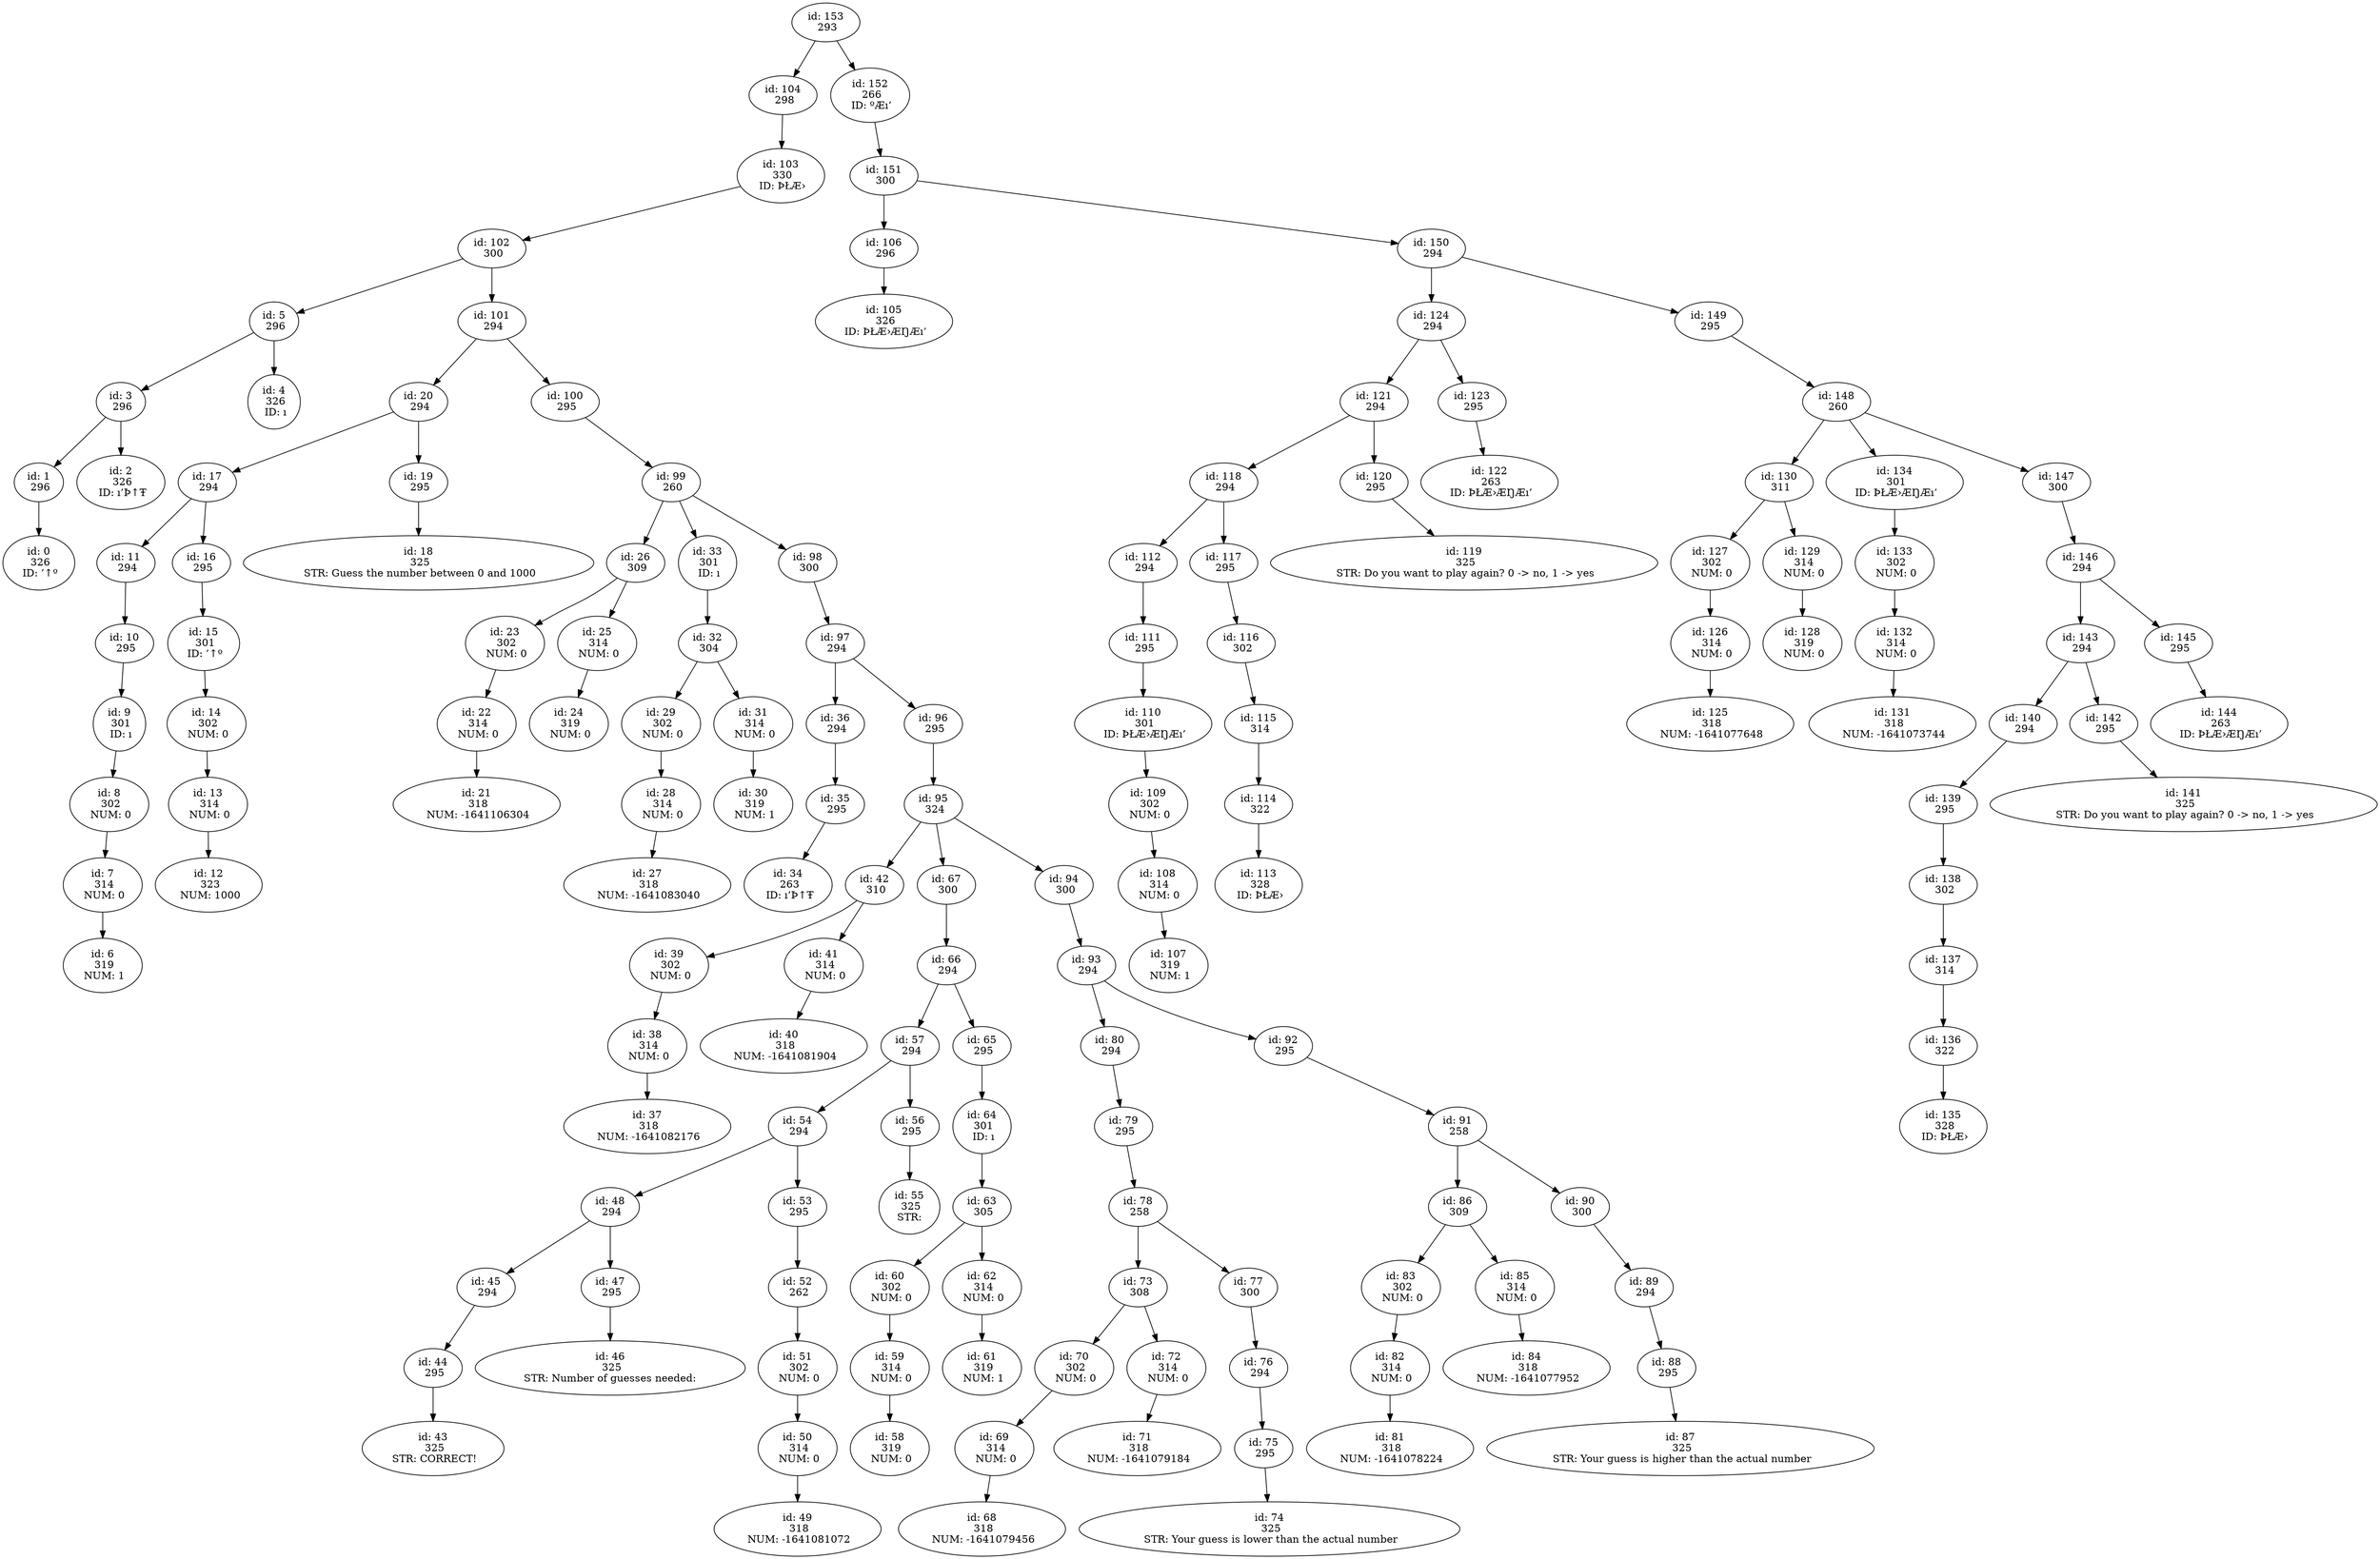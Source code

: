 digraph ast {
n153 [label="id: 153
 293"];
n153 -> n104;
n104 [label="id: 104
 298"];
n104 -> n103;
n103 [label="id: 103
 330
 ID: ÞŁÆ›"];
n103 -> n102;
n102 [label="id: 102
 300"];
n102 -> n5;
n5 [label="id: 5
 296"];
n5 -> n3;
n3 [label="id: 3
 296"];
n3 -> n1;
n1 [label="id: 1
 296"];
n1 -> n0;
n0 [label="id: 0
 326
 ID: ’↑º"];
n3 -> n2;
n2 [label="id: 2
 326
 ID: ı’Þ↑Ŧ"];
n5 -> n4;
n4 [label="id: 4
 326
 ID: ı"];
n102 -> n101;
n101 [label="id: 101
 294"];
n101 -> n20;
n20 [label="id: 20
 294"];
n20 -> n17;
n17 [label="id: 17
 294"];
n17 -> n11;
n11 [label="id: 11
 294"];
n11 -> n10;
n10 [label="id: 10
 295"];
n10 -> n9;
n9 [label="id: 9
 301
 ID: ı"];
n9 -> n8;
n8 [label="id: 8
 302
 NUM: 0"];
n8 -> n7;
n7 [label="id: 7
 314
 NUM: 0"];
n7 -> n6;
n6 [label="id: 6
 319
 NUM: 1"];
n17 -> n16;
n16 [label="id: 16
 295"];
n16 -> n15;
n15 [label="id: 15
 301
 ID: ’↑º"];
n15 -> n14;
n14 [label="id: 14
 302
 NUM: 0"];
n14 -> n13;
n13 [label="id: 13
 314
 NUM: 0"];
n13 -> n12;
n12 [label="id: 12
 323
 NUM: 1000"];
n20 -> n19;
n19 [label="id: 19
 295"];
n19 -> n18;
n18 [label="id: 18
 325
 STR: Guess the number between 0 and 1000
"];
n101 -> n100;
n100 [label="id: 100
 295"];
n100 -> n99;
n99 [label="id: 99
 260"];
n99 -> n26;
n26 [label="id: 26
 309"];
n26 -> n23;
n23 [label="id: 23
 302
 NUM: 0"];
n23 -> n22;
n22 [label="id: 22
 314
 NUM: 0"];
n22 -> n21;
n21 [label="id: 21
 318
 NUM: -1641106304"];
n26 -> n25;
n25 [label="id: 25
 314
 NUM: 0"];
n25 -> n24;
n24 [label="id: 24
 319
 NUM: 0"];
n99 -> n33;
n33 [label="id: 33
 301
 ID: ı"];
n33 -> n32;
n32 [label="id: 32
 304"];
n32 -> n29;
n29 [label="id: 29
 302
 NUM: 0"];
n29 -> n28;
n28 [label="id: 28
 314
 NUM: 0"];
n28 -> n27;
n27 [label="id: 27
 318
 NUM: -1641083040"];
n32 -> n31;
n31 [label="id: 31
 314
 NUM: 0"];
n31 -> n30;
n30 [label="id: 30
 319
 NUM: 1"];
n99 -> n98;
n98 [label="id: 98
 300"];
n98 -> n97;
n97 [label="id: 97
 294"];
n97 -> n36;
n36 [label="id: 36
 294"];
n36 -> n35;
n35 [label="id: 35
 295"];
n35 -> n34;
n34 [label="id: 34
 263
 ID: ı’Þ↑Ŧ"];
n97 -> n96;
n96 [label="id: 96
 295"];
n96 -> n95;
n95 [label="id: 95
 324"];
n95 -> n42;
n42 [label="id: 42
 310"];
n42 -> n39;
n39 [label="id: 39
 302
 NUM: 0"];
n39 -> n38;
n38 [label="id: 38
 314
 NUM: 0"];
n38 -> n37;
n37 [label="id: 37
 318
 NUM: -1641082176"];
n42 -> n41;
n41 [label="id: 41
 314
 NUM: 0"];
n41 -> n40;
n40 [label="id: 40
 318
 NUM: -1641081904"];
n95 -> n67;
n67 [label="id: 67
 300"];
n67 -> n66;
n66 [label="id: 66
 294"];
n66 -> n57;
n57 [label="id: 57
 294"];
n57 -> n54;
n54 [label="id: 54
 294"];
n54 -> n48;
n48 [label="id: 48
 294"];
n48 -> n45;
n45 [label="id: 45
 294"];
n45 -> n44;
n44 [label="id: 44
 295"];
n44 -> n43;
n43 [label="id: 43
 325
 STR: CORRECT!
"];
n48 -> n47;
n47 [label="id: 47
 295"];
n47 -> n46;
n46 [label="id: 46
 325
 STR: Number of guesses needed: "];
n54 -> n53;
n53 [label="id: 53
 295"];
n53 -> n52;
n52 [label="id: 52
 262"];
n52 -> n51;
n51 [label="id: 51
 302
 NUM: 0"];
n51 -> n50;
n50 [label="id: 50
 314
 NUM: 0"];
n50 -> n49;
n49 [label="id: 49
 318
 NUM: -1641081072"];
n57 -> n56;
n56 [label="id: 56
 295"];
n56 -> n55;
n55 [label="id: 55
 325
 STR: 
"];
n66 -> n65;
n65 [label="id: 65
 295"];
n65 -> n64;
n64 [label="id: 64
 301
 ID: ı"];
n64 -> n63;
n63 [label="id: 63
 305"];
n63 -> n60;
n60 [label="id: 60
 302
 NUM: 0"];
n60 -> n59;
n59 [label="id: 59
 314
 NUM: 0"];
n59 -> n58;
n58 [label="id: 58
 319
 NUM: 0"];
n63 -> n62;
n62 [label="id: 62
 314
 NUM: 0"];
n62 -> n61;
n61 [label="id: 61
 319
 NUM: 1"];
n95 -> n94;
n94 [label="id: 94
 300"];
n94 -> n93;
n93 [label="id: 93
 294"];
n93 -> n80;
n80 [label="id: 80
 294"];
n80 -> n79;
n79 [label="id: 79
 295"];
n79 -> n78;
n78 [label="id: 78
 258"];
n78 -> n73;
n73 [label="id: 73
 308"];
n73 -> n70;
n70 [label="id: 70
 302
 NUM: 0"];
n70 -> n69;
n69 [label="id: 69
 314
 NUM: 0"];
n69 -> n68;
n68 [label="id: 68
 318
 NUM: -1641079456"];
n73 -> n72;
n72 [label="id: 72
 314
 NUM: 0"];
n72 -> n71;
n71 [label="id: 71
 318
 NUM: -1641079184"];
n78 -> n77;
n77 [label="id: 77
 300"];
n77 -> n76;
n76 [label="id: 76
 294"];
n76 -> n75;
n75 [label="id: 75
 295"];
n75 -> n74;
n74 [label="id: 74
 325
 STR: Your guess is lower than the actual number
"];
n93 -> n92;
n92 [label="id: 92
 295"];
n92 -> n91;
n91 [label="id: 91
 258"];
n91 -> n86;
n86 [label="id: 86
 309"];
n86 -> n83;
n83 [label="id: 83
 302
 NUM: 0"];
n83 -> n82;
n82 [label="id: 82
 314
 NUM: 0"];
n82 -> n81;
n81 [label="id: 81
 318
 NUM: -1641078224"];
n86 -> n85;
n85 [label="id: 85
 314
 NUM: 0"];
n85 -> n84;
n84 [label="id: 84
 318
 NUM: -1641077952"];
n91 -> n90;
n90 [label="id: 90
 300"];
n90 -> n89;
n89 [label="id: 89
 294"];
n89 -> n88;
n88 [label="id: 88
 295"];
n88 -> n87;
n87 [label="id: 87
 325
 STR: Your guess is higher than the actual number
"];
n153 -> n152;
n152 [label="id: 152
 266
 ID: ºÆı’"];
n152 -> n151;
n151 [label="id: 151
 300"];
n151 -> n106;
n106 [label="id: 106
 296"];
n106 -> n105;
n105 [label="id: 105
 326
 ID: ÞŁÆ›ÆŊÆı’"];
n151 -> n150;
n150 [label="id: 150
 294"];
n150 -> n124;
n124 [label="id: 124
 294"];
n124 -> n121;
n121 [label="id: 121
 294"];
n121 -> n118;
n118 [label="id: 118
 294"];
n118 -> n112;
n112 [label="id: 112
 294"];
n112 -> n111;
n111 [label="id: 111
 295"];
n111 -> n110;
n110 [label="id: 110
 301
 ID: ÞŁÆ›ÆŊÆı’"];
n110 -> n109;
n109 [label="id: 109
 302
 NUM: 0"];
n109 -> n108;
n108 [label="id: 108
 314
 NUM: 0"];
n108 -> n107;
n107 [label="id: 107
 319
 NUM: 1"];
n118 -> n117;
n117 [label="id: 117
 295"];
n117 -> n116;
n116 [label="id: 116
 302"];
n116 -> n115;
n115 [label="id: 115
 314"];
n115 -> n114;
n114 [label="id: 114
 322"];
n114 -> n113;
n113 [label="id: 113
 328
 ID: ÞŁÆ›"];
n121 -> n120;
n120 [label="id: 120
 295"];
n120 -> n119;
n119 [label="id: 119
 325
 STR: Do you want to play again? 0 -> no, 1 -> yes
"];
n124 -> n123;
n123 [label="id: 123
 295"];
n123 -> n122;
n122 [label="id: 122
 263
 ID: ÞŁÆ›ÆŊÆı’"];
n150 -> n149;
n149 [label="id: 149
 295"];
n149 -> n148;
n148 [label="id: 148
 260"];
n148 -> n130;
n130 [label="id: 130
 311"];
n130 -> n127;
n127 [label="id: 127
 302
 NUM: 0"];
n127 -> n126;
n126 [label="id: 126
 314
 NUM: 0"];
n126 -> n125;
n125 [label="id: 125
 318
 NUM: -1641077648"];
n130 -> n129;
n129 [label="id: 129
 314
 NUM: 0"];
n129 -> n128;
n128 [label="id: 128
 319
 NUM: 0"];
n148 -> n134;
n134 [label="id: 134
 301
 ID: ÞŁÆ›ÆŊÆı’"];
n134 -> n133;
n133 [label="id: 133
 302
 NUM: 0"];
n133 -> n132;
n132 [label="id: 132
 314
 NUM: 0"];
n132 -> n131;
n131 [label="id: 131
 318
 NUM: -1641073744"];
n148 -> n147;
n147 [label="id: 147
 300"];
n147 -> n146;
n146 [label="id: 146
 294"];
n146 -> n143;
n143 [label="id: 143
 294"];
n143 -> n140;
n140 [label="id: 140
 294"];
n140 -> n139;
n139 [label="id: 139
 295"];
n139 -> n138;
n138 [label="id: 138
 302"];
n138 -> n137;
n137 [label="id: 137
 314"];
n137 -> n136;
n136 [label="id: 136
 322"];
n136 -> n135;
n135 [label="id: 135
 328
 ID: ÞŁÆ›"];
n143 -> n142;
n142 [label="id: 142
 295"];
n142 -> n141;
n141 [label="id: 141
 325
 STR: Do you want to play again? 0 -> no, 1 -> yes
"];
n146 -> n145;
n145 [label="id: 145
 295"];
n145 -> n144;
n144 [label="id: 144
 263
 ID: ÞŁÆ›ÆŊÆı’"];
}

